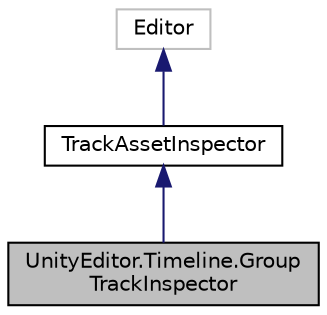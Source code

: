digraph "UnityEditor.Timeline.GroupTrackInspector"
{
 // LATEX_PDF_SIZE
  edge [fontname="Helvetica",fontsize="10",labelfontname="Helvetica",labelfontsize="10"];
  node [fontname="Helvetica",fontsize="10",shape=record];
  Node1 [label="UnityEditor.Timeline.Group\lTrackInspector",height=0.2,width=0.4,color="black", fillcolor="grey75", style="filled", fontcolor="black",tooltip=" "];
  Node2 -> Node1 [dir="back",color="midnightblue",fontsize="10",style="solid",fontname="Helvetica"];
  Node2 [label="TrackAssetInspector",height=0.2,width=0.4,color="black", fillcolor="white", style="filled",URL="$class_unity_editor_1_1_timeline_1_1_track_asset_inspector.html",tooltip=" "];
  Node3 -> Node2 [dir="back",color="midnightblue",fontsize="10",style="solid",fontname="Helvetica"];
  Node3 [label="Editor",height=0.2,width=0.4,color="grey75", fillcolor="white", style="filled",tooltip=" "];
}
